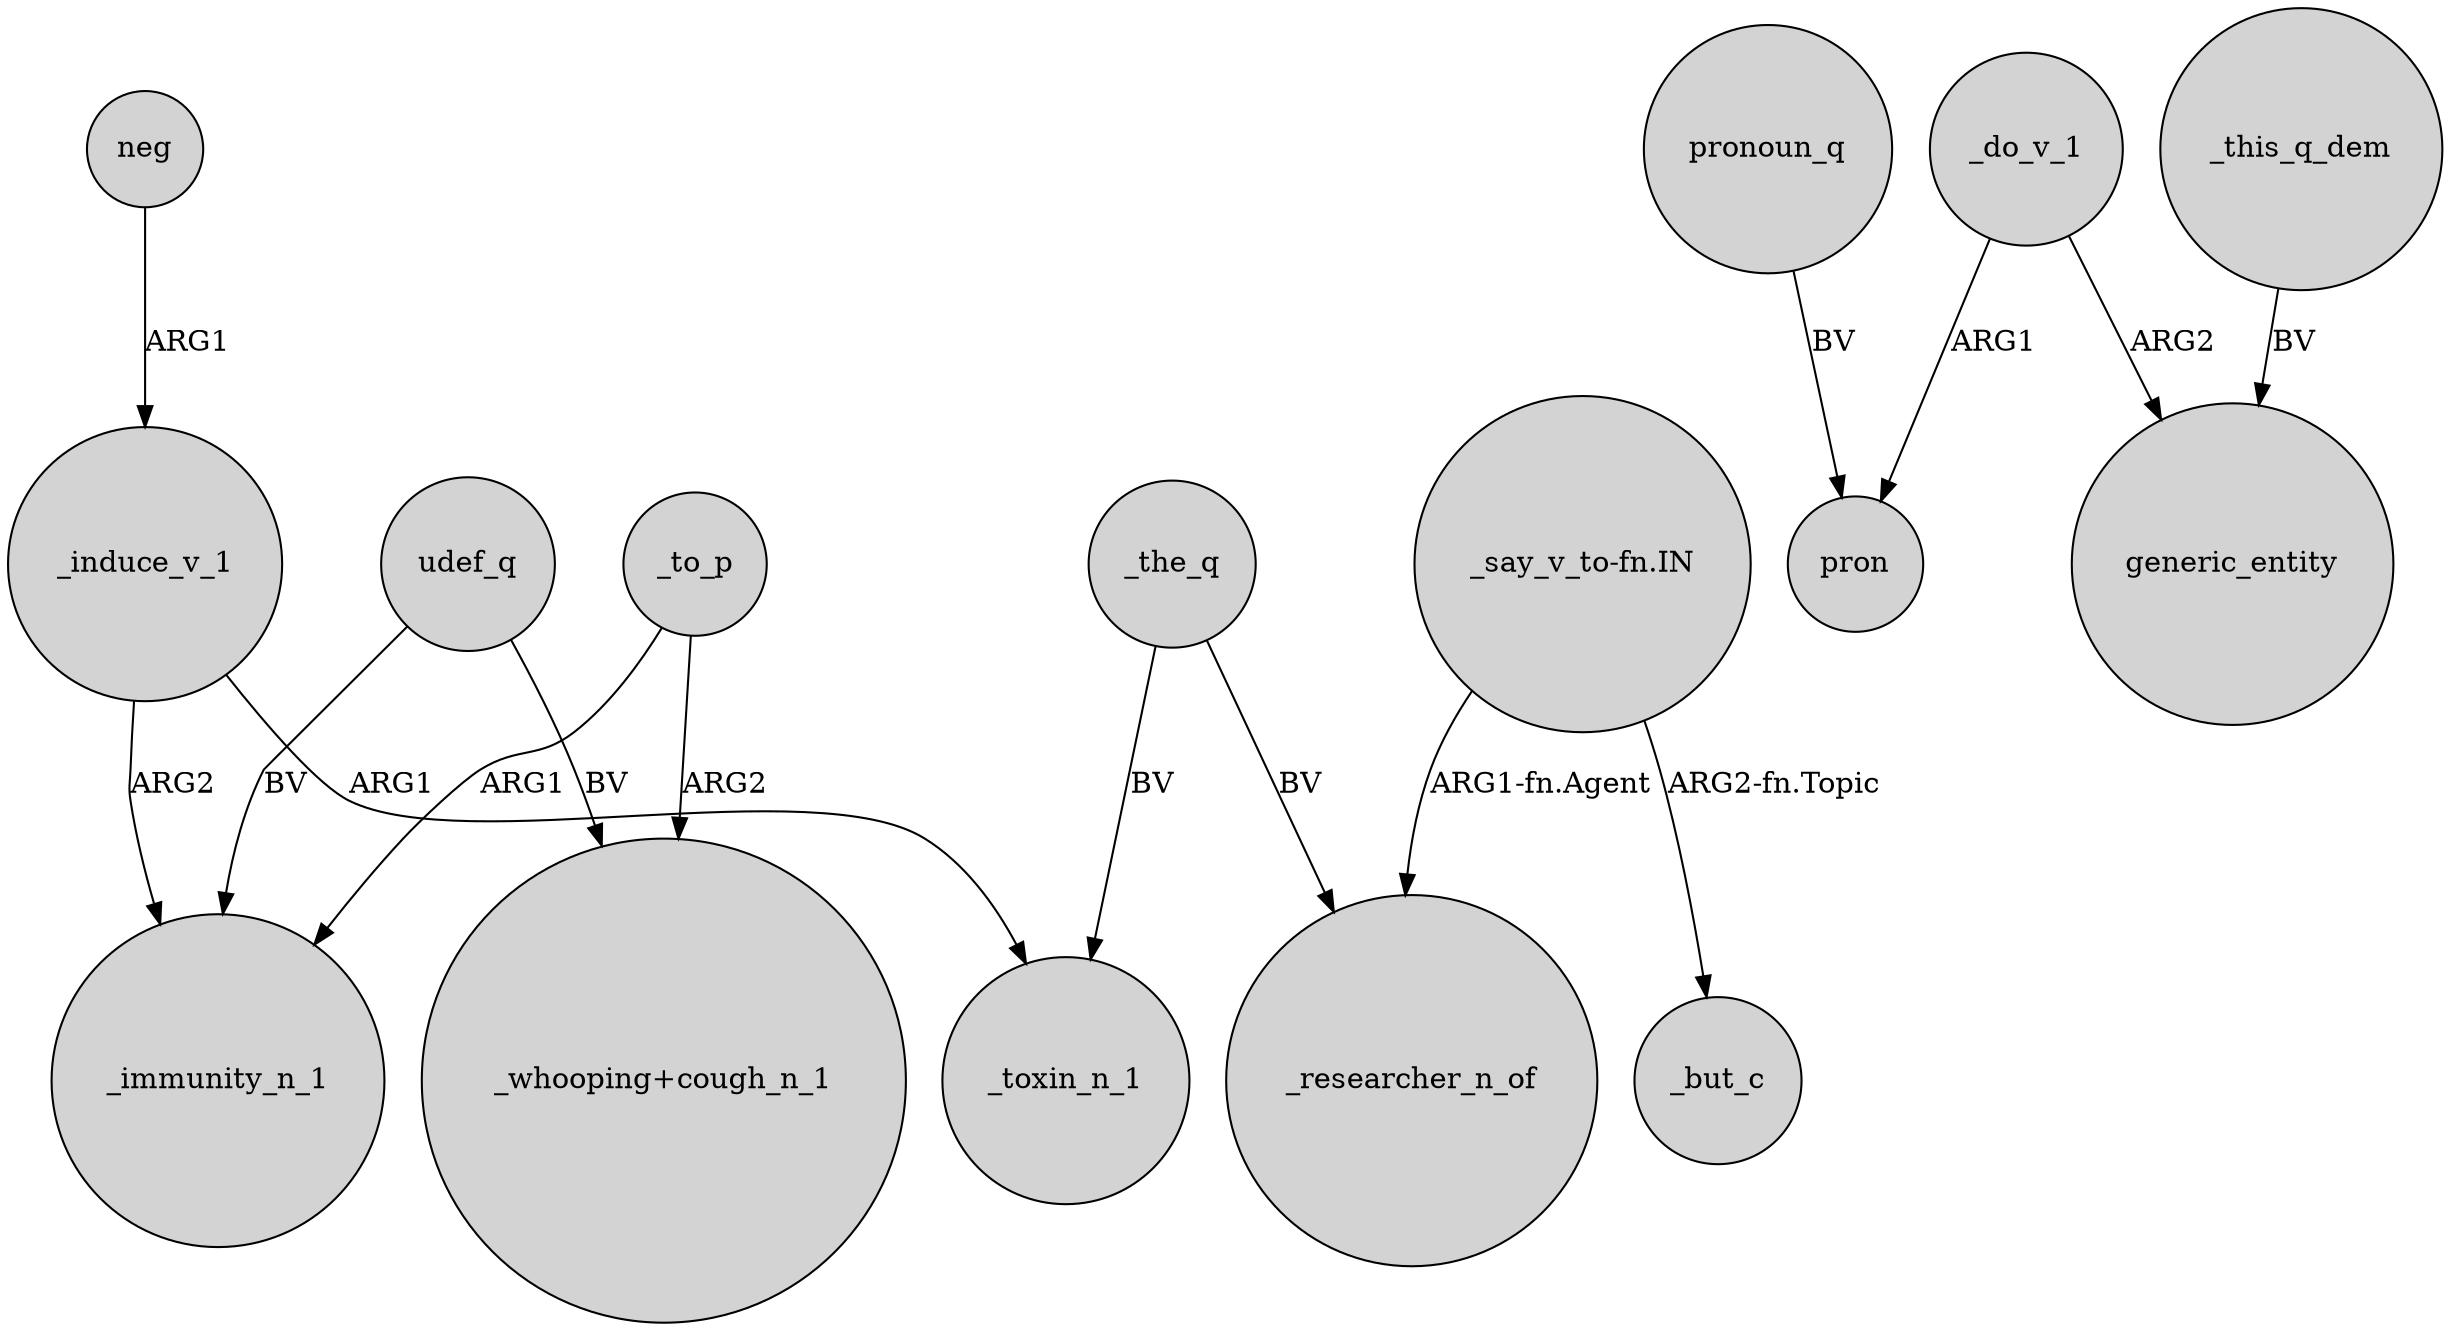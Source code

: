 digraph {
	node [shape=circle style=filled]
	neg -> _induce_v_1 [label=ARG1]
	_do_v_1 -> pron [label=ARG1]
	_to_p -> _immunity_n_1 [label=ARG1]
	_this_q_dem -> generic_entity [label=BV]
	"_say_v_to-fn.IN" -> _researcher_n_of [label="ARG1-fn.Agent"]
	_induce_v_1 -> _immunity_n_1 [label=ARG2]
	udef_q -> _immunity_n_1 [label=BV]
	_do_v_1 -> generic_entity [label=ARG2]
	_the_q -> _researcher_n_of [label=BV]
	udef_q -> "_whooping+cough_n_1" [label=BV]
	_induce_v_1 -> _toxin_n_1 [label=ARG1]
	"_say_v_to-fn.IN" -> _but_c [label="ARG2-fn.Topic"]
	_the_q -> _toxin_n_1 [label=BV]
	_to_p -> "_whooping+cough_n_1" [label=ARG2]
	pronoun_q -> pron [label=BV]
}
